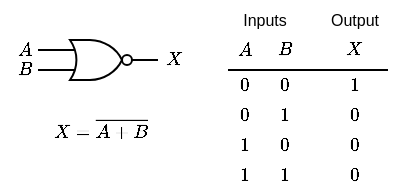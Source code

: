 <mxfile version="17.2.1" type="device"><diagram id="sRfQJfN18z4Oo8krzxNr" name="第 1 页"><mxGraphModel dx="314" dy="215" grid="1" gridSize="5" guides="1" tooltips="1" connect="1" arrows="1" fold="1" page="1" pageScale="1" pageWidth="827" pageHeight="1169" math="1" shadow="0"><root><mxCell id="0"/><mxCell id="1" parent="0"/><mxCell id="zYpCQKFrV_kiHlgNc0L4-3" value="" style="endArrow=none;html=1;rounded=0;entryX=0;entryY=0.25;entryDx=0;entryDy=0;entryPerimeter=0;" edge="1" parent="1"><mxGeometry width="50" height="50" relative="1" as="geometry"><mxPoint x="160" y="145" as="sourcePoint"/><mxPoint x="170" y="145" as="targetPoint"/></mxGeometry></mxCell><mxCell id="zYpCQKFrV_kiHlgNc0L4-4" value="" style="endArrow=none;html=1;rounded=0;entryX=0;entryY=0.75;entryDx=0;entryDy=0;entryPerimeter=0;" edge="1" parent="1"><mxGeometry width="50" height="50" relative="1" as="geometry"><mxPoint x="160" y="155" as="sourcePoint"/><mxPoint x="170" y="155" as="targetPoint"/></mxGeometry></mxCell><mxCell id="zYpCQKFrV_kiHlgNc0L4-5" value="" style="endArrow=none;html=1;rounded=0;exitX=1;exitY=0.5;exitDx=0;exitDy=0;exitPerimeter=0;" edge="1" parent="1"><mxGeometry width="50" height="50" relative="1" as="geometry"><mxPoint x="210" y="150" as="sourcePoint"/><mxPoint x="220" y="150" as="targetPoint"/></mxGeometry></mxCell><mxCell id="zYpCQKFrV_kiHlgNc0L4-6" value="$$A$$" style="text;html=1;align=center;verticalAlign=middle;resizable=1;points=[];autosize=1;strokeColor=none;fillColor=none;fontSize=8;movable=1;rotatable=1;deletable=1;editable=1;connectable=1;" vertex="1" parent="1"><mxGeometry x="145" y="140" width="15" height="10" as="geometry"/></mxCell><mxCell id="zYpCQKFrV_kiHlgNc0L4-7" value="$$B$$" style="text;html=1;align=center;verticalAlign=middle;resizable=1;points=[];autosize=1;strokeColor=none;fillColor=none;fontSize=8;movable=1;rotatable=1;deletable=1;editable=1;connectable=1;" vertex="1" parent="1"><mxGeometry x="145" y="150" width="15" height="10" as="geometry"/></mxCell><mxCell id="zYpCQKFrV_kiHlgNc0L4-8" value="$$X$$" style="text;html=1;align=center;verticalAlign=middle;resizable=1;points=[];autosize=1;strokeColor=none;fillColor=none;fontSize=8;movable=1;rotatable=1;deletable=1;editable=1;connectable=1;" vertex="1" parent="1"><mxGeometry x="220" y="145" width="15" height="10" as="geometry"/></mxCell><mxCell id="zYpCQKFrV_kiHlgNc0L4-9" value="Inputs" style="text;html=1;align=center;verticalAlign=middle;resizable=0;points=[];autosize=1;strokeColor=none;fillColor=none;fontSize=8;" vertex="1" parent="1"><mxGeometry x="255" y="120" width="35" height="20" as="geometry"/></mxCell><mxCell id="zYpCQKFrV_kiHlgNc0L4-10" value="Output" style="text;html=1;align=center;verticalAlign=middle;resizable=0;points=[];autosize=1;strokeColor=none;fillColor=none;fontSize=8;" vertex="1" parent="1"><mxGeometry x="300" y="120" width="35" height="20" as="geometry"/></mxCell><mxCell id="zYpCQKFrV_kiHlgNc0L4-11" value="$$A$$" style="text;html=1;align=center;verticalAlign=middle;resizable=1;points=[];autosize=1;strokeColor=none;fillColor=none;fontSize=8;movable=1;rotatable=1;deletable=1;editable=1;connectable=1;" vertex="1" parent="1"><mxGeometry x="255" y="140" width="15" height="10" as="geometry"/></mxCell><mxCell id="zYpCQKFrV_kiHlgNc0L4-12" value="$$B$$" style="text;html=1;align=center;verticalAlign=middle;resizable=1;points=[];autosize=1;strokeColor=none;fillColor=none;fontSize=8;movable=1;rotatable=1;deletable=1;editable=1;connectable=1;" vertex="1" parent="1"><mxGeometry x="275" y="140" width="15" height="10" as="geometry"/></mxCell><mxCell id="zYpCQKFrV_kiHlgNc0L4-13" value="$$X$$" style="text;html=1;align=center;verticalAlign=middle;resizable=1;points=[];autosize=1;strokeColor=none;fillColor=none;fontSize=8;movable=1;rotatable=1;deletable=1;editable=1;connectable=1;" vertex="1" parent="1"><mxGeometry x="310" y="140" width="15" height="10" as="geometry"/></mxCell><mxCell id="zYpCQKFrV_kiHlgNc0L4-14" value="" style="endArrow=none;html=1;rounded=0;fontSize=8;" edge="1" parent="1"><mxGeometry width="50" height="50" relative="1" as="geometry"><mxPoint x="255" y="155" as="sourcePoint"/><mxPoint x="335" y="155" as="targetPoint"/></mxGeometry></mxCell><mxCell id="zYpCQKFrV_kiHlgNc0L4-15" value="$$0$$" style="text;html=1;align=center;verticalAlign=middle;resizable=1;points=[];autosize=1;strokeColor=none;fillColor=none;fontSize=8;movable=1;rotatable=1;deletable=1;editable=1;connectable=1;" vertex="1" parent="1"><mxGeometry x="255" y="155" width="15" height="15" as="geometry"/></mxCell><mxCell id="zYpCQKFrV_kiHlgNc0L4-16" value="$$1$$" style="text;html=1;align=center;verticalAlign=middle;resizable=1;points=[];autosize=1;strokeColor=none;fillColor=none;fontSize=8;movable=1;rotatable=1;deletable=1;editable=1;connectable=1;" vertex="1" parent="1"><mxGeometry x="275" y="170" width="15" height="15" as="geometry"/></mxCell><mxCell id="zYpCQKFrV_kiHlgNc0L4-17" value="$$0$$" style="text;html=1;align=center;verticalAlign=middle;resizable=1;points=[];autosize=1;strokeColor=none;fillColor=none;fontSize=8;movable=1;rotatable=1;deletable=1;editable=1;connectable=1;" vertex="1" parent="1"><mxGeometry x="275" y="155" width="15" height="15" as="geometry"/></mxCell><mxCell id="zYpCQKFrV_kiHlgNc0L4-18" value="$$0$$" style="text;html=1;align=center;verticalAlign=middle;resizable=1;points=[];autosize=1;strokeColor=none;fillColor=none;fontSize=8;movable=1;rotatable=1;deletable=1;editable=1;connectable=1;" vertex="1" parent="1"><mxGeometry x="255" y="170" width="15" height="15" as="geometry"/></mxCell><mxCell id="zYpCQKFrV_kiHlgNc0L4-19" value="$$0$$" style="text;html=1;align=center;verticalAlign=middle;resizable=1;points=[];autosize=1;strokeColor=none;fillColor=none;fontSize=8;movable=1;rotatable=1;deletable=1;editable=1;connectable=1;" vertex="1" parent="1"><mxGeometry x="275" y="185" width="15" height="15" as="geometry"/></mxCell><mxCell id="zYpCQKFrV_kiHlgNc0L4-20" value="$$1$$" style="text;html=1;align=center;verticalAlign=middle;resizable=1;points=[];autosize=1;strokeColor=none;fillColor=none;fontSize=8;movable=1;rotatable=1;deletable=1;editable=1;connectable=1;" vertex="1" parent="1"><mxGeometry x="255" y="185" width="15" height="15" as="geometry"/></mxCell><mxCell id="zYpCQKFrV_kiHlgNc0L4-21" value="$$1$$" style="text;html=1;align=center;verticalAlign=middle;resizable=1;points=[];autosize=1;strokeColor=none;fillColor=none;fontSize=8;movable=1;rotatable=1;deletable=1;editable=1;connectable=1;" vertex="1" parent="1"><mxGeometry x="255" y="200" width="15" height="15" as="geometry"/></mxCell><mxCell id="zYpCQKFrV_kiHlgNc0L4-22" value="$$1$$" style="text;html=1;align=center;verticalAlign=middle;resizable=1;points=[];autosize=1;strokeColor=none;fillColor=none;fontSize=8;movable=1;rotatable=1;deletable=1;editable=1;connectable=1;" vertex="1" parent="1"><mxGeometry x="275" y="200" width="15" height="15" as="geometry"/></mxCell><mxCell id="zYpCQKFrV_kiHlgNc0L4-23" value="$$0$$" style="text;html=1;align=center;verticalAlign=middle;resizable=1;points=[];autosize=1;strokeColor=none;fillColor=none;fontSize=8;movable=1;rotatable=1;deletable=1;editable=1;connectable=1;" vertex="1" parent="1"><mxGeometry x="310" y="200" width="15" height="15" as="geometry"/></mxCell><mxCell id="zYpCQKFrV_kiHlgNc0L4-26" value="$$1$$" style="text;html=1;align=center;verticalAlign=middle;resizable=1;points=[];autosize=1;strokeColor=none;fillColor=none;fontSize=8;movable=1;rotatable=1;deletable=1;editable=1;connectable=1;" vertex="1" parent="1"><mxGeometry x="310" y="155" width="15" height="15" as="geometry"/></mxCell><mxCell id="zYpCQKFrV_kiHlgNc0L4-27" value="$$X=\overline{A+B}$$" style="text;html=1;align=center;verticalAlign=middle;resizable=0;points=[];autosize=1;strokeColor=none;fillColor=none;fontSize=8;" vertex="1" parent="1"><mxGeometry x="146" y="175" width="90" height="20" as="geometry"/></mxCell><mxCell id="zYpCQKFrV_kiHlgNc0L4-28" value="" style="verticalLabelPosition=bottom;shadow=0;dashed=0;align=center;html=1;verticalAlign=top;shape=mxgraph.electrical.logic_gates.logic_gate;operation=or;fontSize=8;strokeWidth=1;" vertex="1" parent="1"><mxGeometry x="170" y="140" width="40" height="20" as="geometry"/></mxCell><mxCell id="zYpCQKFrV_kiHlgNc0L4-31" value="" style="ellipse;whiteSpace=wrap;html=1;aspect=fixed;fontSize=8;strokeWidth=1;" vertex="1" parent="1"><mxGeometry x="202" y="147.5" width="5" height="5" as="geometry"/></mxCell><mxCell id="zYpCQKFrV_kiHlgNc0L4-32" value="$$0$$" style="text;html=1;align=center;verticalAlign=middle;resizable=1;points=[];autosize=1;strokeColor=none;fillColor=none;fontSize=8;movable=1;rotatable=1;deletable=1;editable=1;connectable=1;" vertex="1" parent="1"><mxGeometry x="310" y="170" width="15" height="15" as="geometry"/></mxCell><mxCell id="zYpCQKFrV_kiHlgNc0L4-33" value="$$0$$" style="text;html=1;align=center;verticalAlign=middle;resizable=1;points=[];autosize=1;strokeColor=none;fillColor=none;fontSize=8;movable=1;rotatable=1;deletable=1;editable=1;connectable=1;" vertex="1" parent="1"><mxGeometry x="310" y="185" width="15" height="15" as="geometry"/></mxCell></root></mxGraphModel></diagram></mxfile>